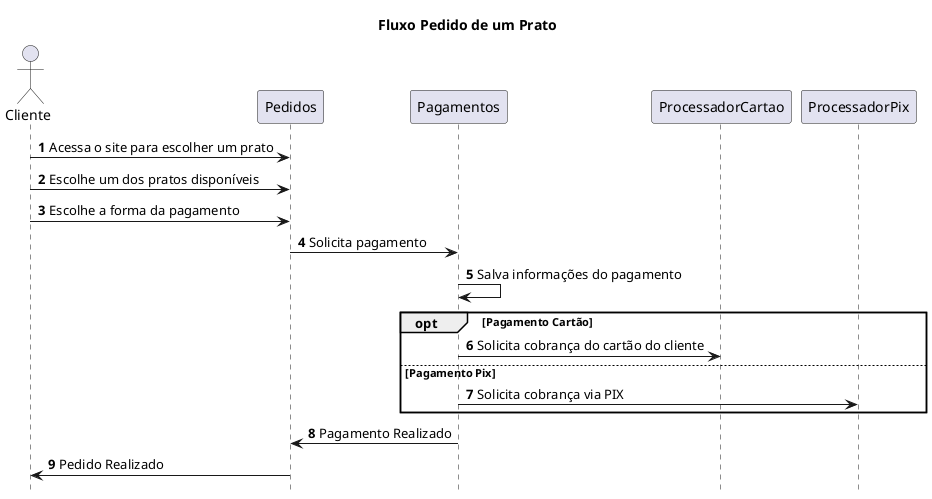 @startuml Fluxo Pedido Lanche

hide footbox

title Fluxo Pedido de um Prato
actor Cliente
participant Pedidos
participant Pagamentos
autonumber
Cliente->Pedidos: Acessa o site para escolher um prato
Cliente->Pedidos: Escolhe um dos pratos disponíveis
Cliente->Pedidos: Escolhe a forma da pagamento
Pedidos->Pagamentos: Solicita pagamento
Pagamentos->Pagamentos: Salva informações do pagamento
opt Pagamento Cartão
    Pagamentos->ProcessadorCartao: Solicita cobrança do cartão do cliente
else Pagamento Pix
    Pagamentos->ProcessadorPix: Solicita cobrança via PIX
end
Pagamentos->Pedidos: Pagamento Realizado
Pedidos->Cliente: Pedido Realizado
@enduml
